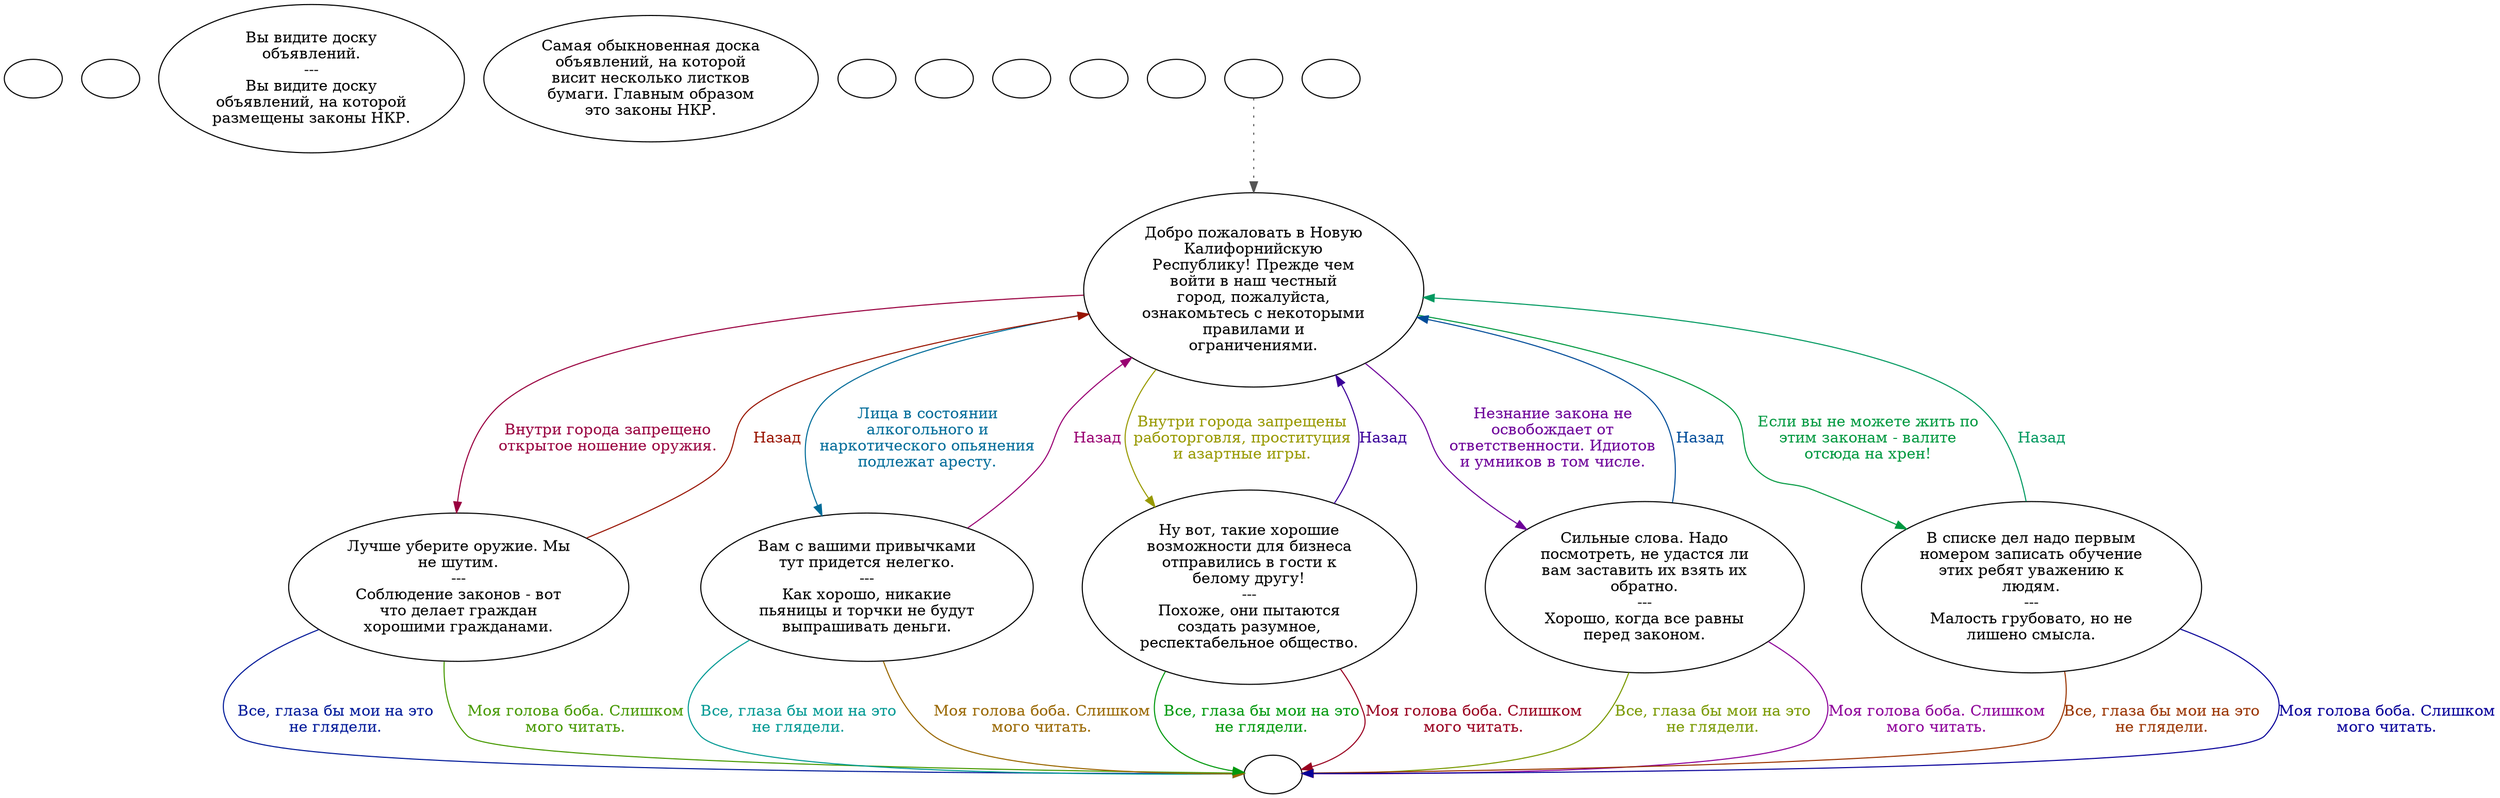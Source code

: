 digraph sssign {
  "start" [style=filled       fillcolor="#FFFFFF"       color="#000000"]
  "start" [label=""]
  "use_p_proc" [style=filled       fillcolor="#FFFFFF"       color="#000000"]
  "use_p_proc" [label=""]
  "look_at_p_proc" [style=filled       fillcolor="#FFFFFF"       color="#000000"]
  "look_at_p_proc" [label="Вы видите доску\nобъявлений.\n---\nВы видите доску\nобъявлений, на которой\nразмещены законы НКР."]
  "description_p_proc" [style=filled       fillcolor="#FFFFFF"       color="#000000"]
  "description_p_proc" [label="Самая обыкновенная доска\nобъявлений, на которой\nвисит несколько листков\nбумаги. Главным образом\nэто законы НКР."]
  "use_skill_on_p_proc" [style=filled       fillcolor="#FFFFFF"       color="#000000"]
  "use_skill_on_p_proc" [label=""]
  "use_obj_on_p_proc" [style=filled       fillcolor="#FFFFFF"       color="#000000"]
  "use_obj_on_p_proc" [label=""]
  "damage_p_proc" [style=filled       fillcolor="#FFFFFF"       color="#000000"]
  "damage_p_proc" [label=""]
  "map_enter_p_proc" [style=filled       fillcolor="#FFFFFF"       color="#000000"]
  "map_enter_p_proc" [label=""]
  "map_update_p_proc" [style=filled       fillcolor="#FFFFFF"       color="#000000"]
  "map_update_p_proc" [label=""]
  "talk_p_proc" [style=filled       fillcolor="#FFFFFF"       color="#000000"]
  "talk_p_proc" -> "Node001" [style=dotted color="#555555"]
  "talk_p_proc" [label=""]
  "Node001" [style=filled       fillcolor="#FFFFFF"       color="#000000"]
  "Node001" [label="Добро пожаловать в Новую\nКалифорнийскую\nРеспублику! Прежде чем\nвойти в наш честный\nгород, пожалуйста,\nознакомьтесь с некоторыми\nправилами и\nограничениями."]
  "Node001" -> "Node002" [label="Внутри города запрещено\nоткрытое ношение оружия." color="#99003F" fontcolor="#99003F"]
  "Node001" -> "Node003" [label="Лица в состоянии\nалкогольного и\nнаркотического опьянения\nподлежат аресту." color="#006C99" fontcolor="#006C99"]
  "Node001" -> "Node004" [label="Внутри города запрещены\nработорговля, проституция\nи азартные игры." color="#989900" fontcolor="#989900"]
  "Node001" -> "Node005" [label="Незнание закона не\nосвобождает от\nответственности. Идиотов\nи умников в том числе." color="#6D0099" fontcolor="#6D0099"]
  "Node001" -> "Node006" [label="Если вы не можете жить по\nэтим законам - валите\nотсюда на хрен!" color="#009940" fontcolor="#009940"]
  "Node002" [style=filled       fillcolor="#FFFFFF"       color="#000000"]
  "Node002" [label="Лучше уберите оружие. Мы\nне шутим.\n---\nСоблюдение законов - вот\nчто делает граждан\nхорошими гражданами."]
  "Node002" -> "Node001" [label="Назад" color="#991400" fontcolor="#991400"]
  "Node002" -> "Node999" [label="Все, глаза бы мои на это\nне глядели." color="#001999" fontcolor="#001999"]
  "Node002" -> "Node999" [label="Моя голова боба. Слишком\nмого читать." color="#469900" fontcolor="#469900"]
  "Node003" [style=filled       fillcolor="#FFFFFF"       color="#000000"]
  "Node003" [label="Вам с вашими привычками\nтут придется нелегко.\n---\nКак хорошо, никакие\nпьяницы и торчки не будут\nвыпрашивать деньги."]
  "Node003" -> "Node001" [label="Назад" color="#990072" fontcolor="#990072"]
  "Node003" -> "Node999" [label="Все, глаза бы мои на это\nне глядели." color="#009993" fontcolor="#009993"]
  "Node003" -> "Node999" [label="Моя голова боба. Слишком\nмого читать." color="#996700" fontcolor="#996700"]
  "Node004" [style=filled       fillcolor="#FFFFFF"       color="#000000"]
  "Node004" [label="Ну вот, такие хорошие\nвозможности для бизнеса\nотправились в гости к\nбелому другу!\n---\nПохоже, они пытаются\nсоздать разумное,\nреспектабельное общество."]
  "Node004" -> "Node001" [label="Назад" color="#3A0099" fontcolor="#3A0099"]
  "Node004" -> "Node999" [label="Все, глаза бы мои на это\nне глядели." color="#00990D" fontcolor="#00990D"]
  "Node004" -> "Node999" [label="Моя голова боба. Слишком\nмого читать." color="#99001F" fontcolor="#99001F"]
  "Node005" [style=filled       fillcolor="#FFFFFF"       color="#000000"]
  "Node005" [label="Сильные слова. Надо\nпосмотреть, не удастся ли\nвам заставить их взять их\nобратно.\n---\nХорошо, когда все равны\nперед законом."]
  "Node005" -> "Node001" [label="Назад" color="#004C99" fontcolor="#004C99"]
  "Node005" -> "Node999" [label="Все, глаза бы мои на это\nне глядели." color="#799900" fontcolor="#799900"]
  "Node005" -> "Node999" [label="Моя голова боба. Слишком\nмого читать." color="#8D0099" fontcolor="#8D0099"]
  "Node006" [style=filled       fillcolor="#FFFFFF"       color="#000000"]
  "Node006" [label="В списке дел надо первым\nномером записать обучение\nэтих ребят уважению к\nлюдям.\n---\nМалость грубовато, но не\nлишено смысла."]
  "Node006" -> "Node001" [label="Назад" color="#009960" fontcolor="#009960"]
  "Node006" -> "Node999" [label="Все, глаза бы мои на это\nне глядели." color="#993300" fontcolor="#993300"]
  "Node006" -> "Node999" [label="Моя голова боба. Слишком\nмого читать." color="#070099" fontcolor="#070099"]
  "timed_event_p_proc" [style=filled       fillcolor="#FFFFFF"       color="#000000"]
  "timed_event_p_proc" [label=""]
  "Node999" [style=filled       fillcolor="#FFFFFF"       color="#000000"]
  "Node999" [label=""]
}